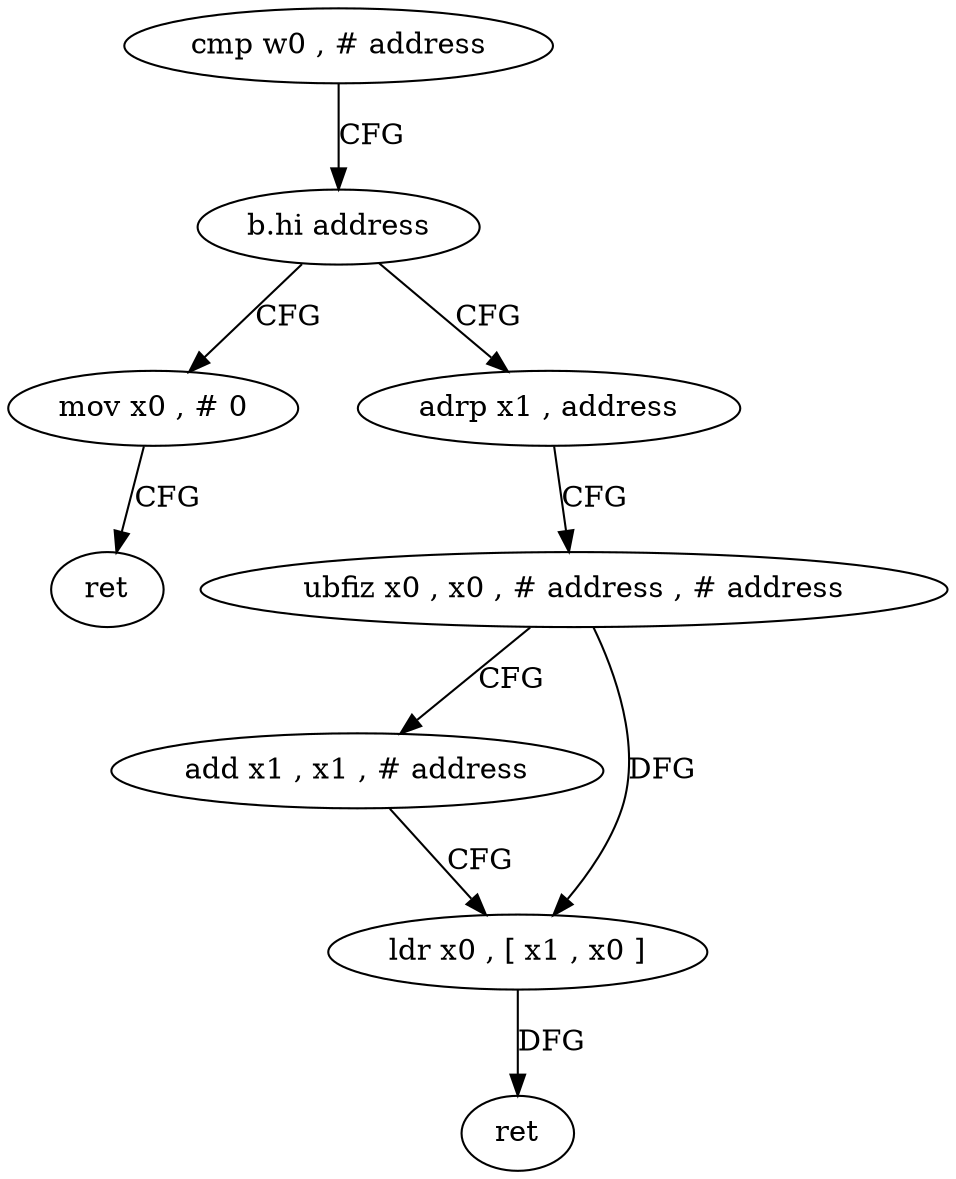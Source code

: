 digraph "func" {
"4269144" [label = "cmp w0 , # address" ]
"4269148" [label = "b.hi address" ]
"4269176" [label = "mov x0 , # 0" ]
"4269152" [label = "adrp x1 , address" ]
"4269180" [label = "ret" ]
"4269156" [label = "ubfiz x0 , x0 , # address , # address" ]
"4269160" [label = "add x1 , x1 , # address" ]
"4269164" [label = "ldr x0 , [ x1 , x0 ]" ]
"4269168" [label = "ret" ]
"4269144" -> "4269148" [ label = "CFG" ]
"4269148" -> "4269176" [ label = "CFG" ]
"4269148" -> "4269152" [ label = "CFG" ]
"4269176" -> "4269180" [ label = "CFG" ]
"4269152" -> "4269156" [ label = "CFG" ]
"4269156" -> "4269160" [ label = "CFG" ]
"4269156" -> "4269164" [ label = "DFG" ]
"4269160" -> "4269164" [ label = "CFG" ]
"4269164" -> "4269168" [ label = "DFG" ]
}
